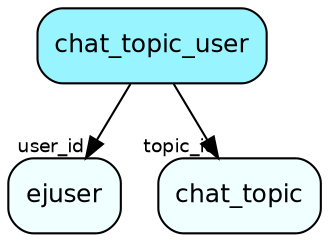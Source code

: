 digraph chat_topic_user  {
node [shape = box style="rounded, filled" fontname = "Helvetica" fontsize = "12" ]
edge [fontname = "Helvetica" fontsize = "9"]

chat_topic_user[fillcolor = "cadetblue1"]
ejuser[fillcolor = "azure1"]
chat_topic[fillcolor = "azure1"]
chat_topic_user -> ejuser [headlabel = "user_id"]
chat_topic_user -> chat_topic [headlabel = "topic_id"]
}
